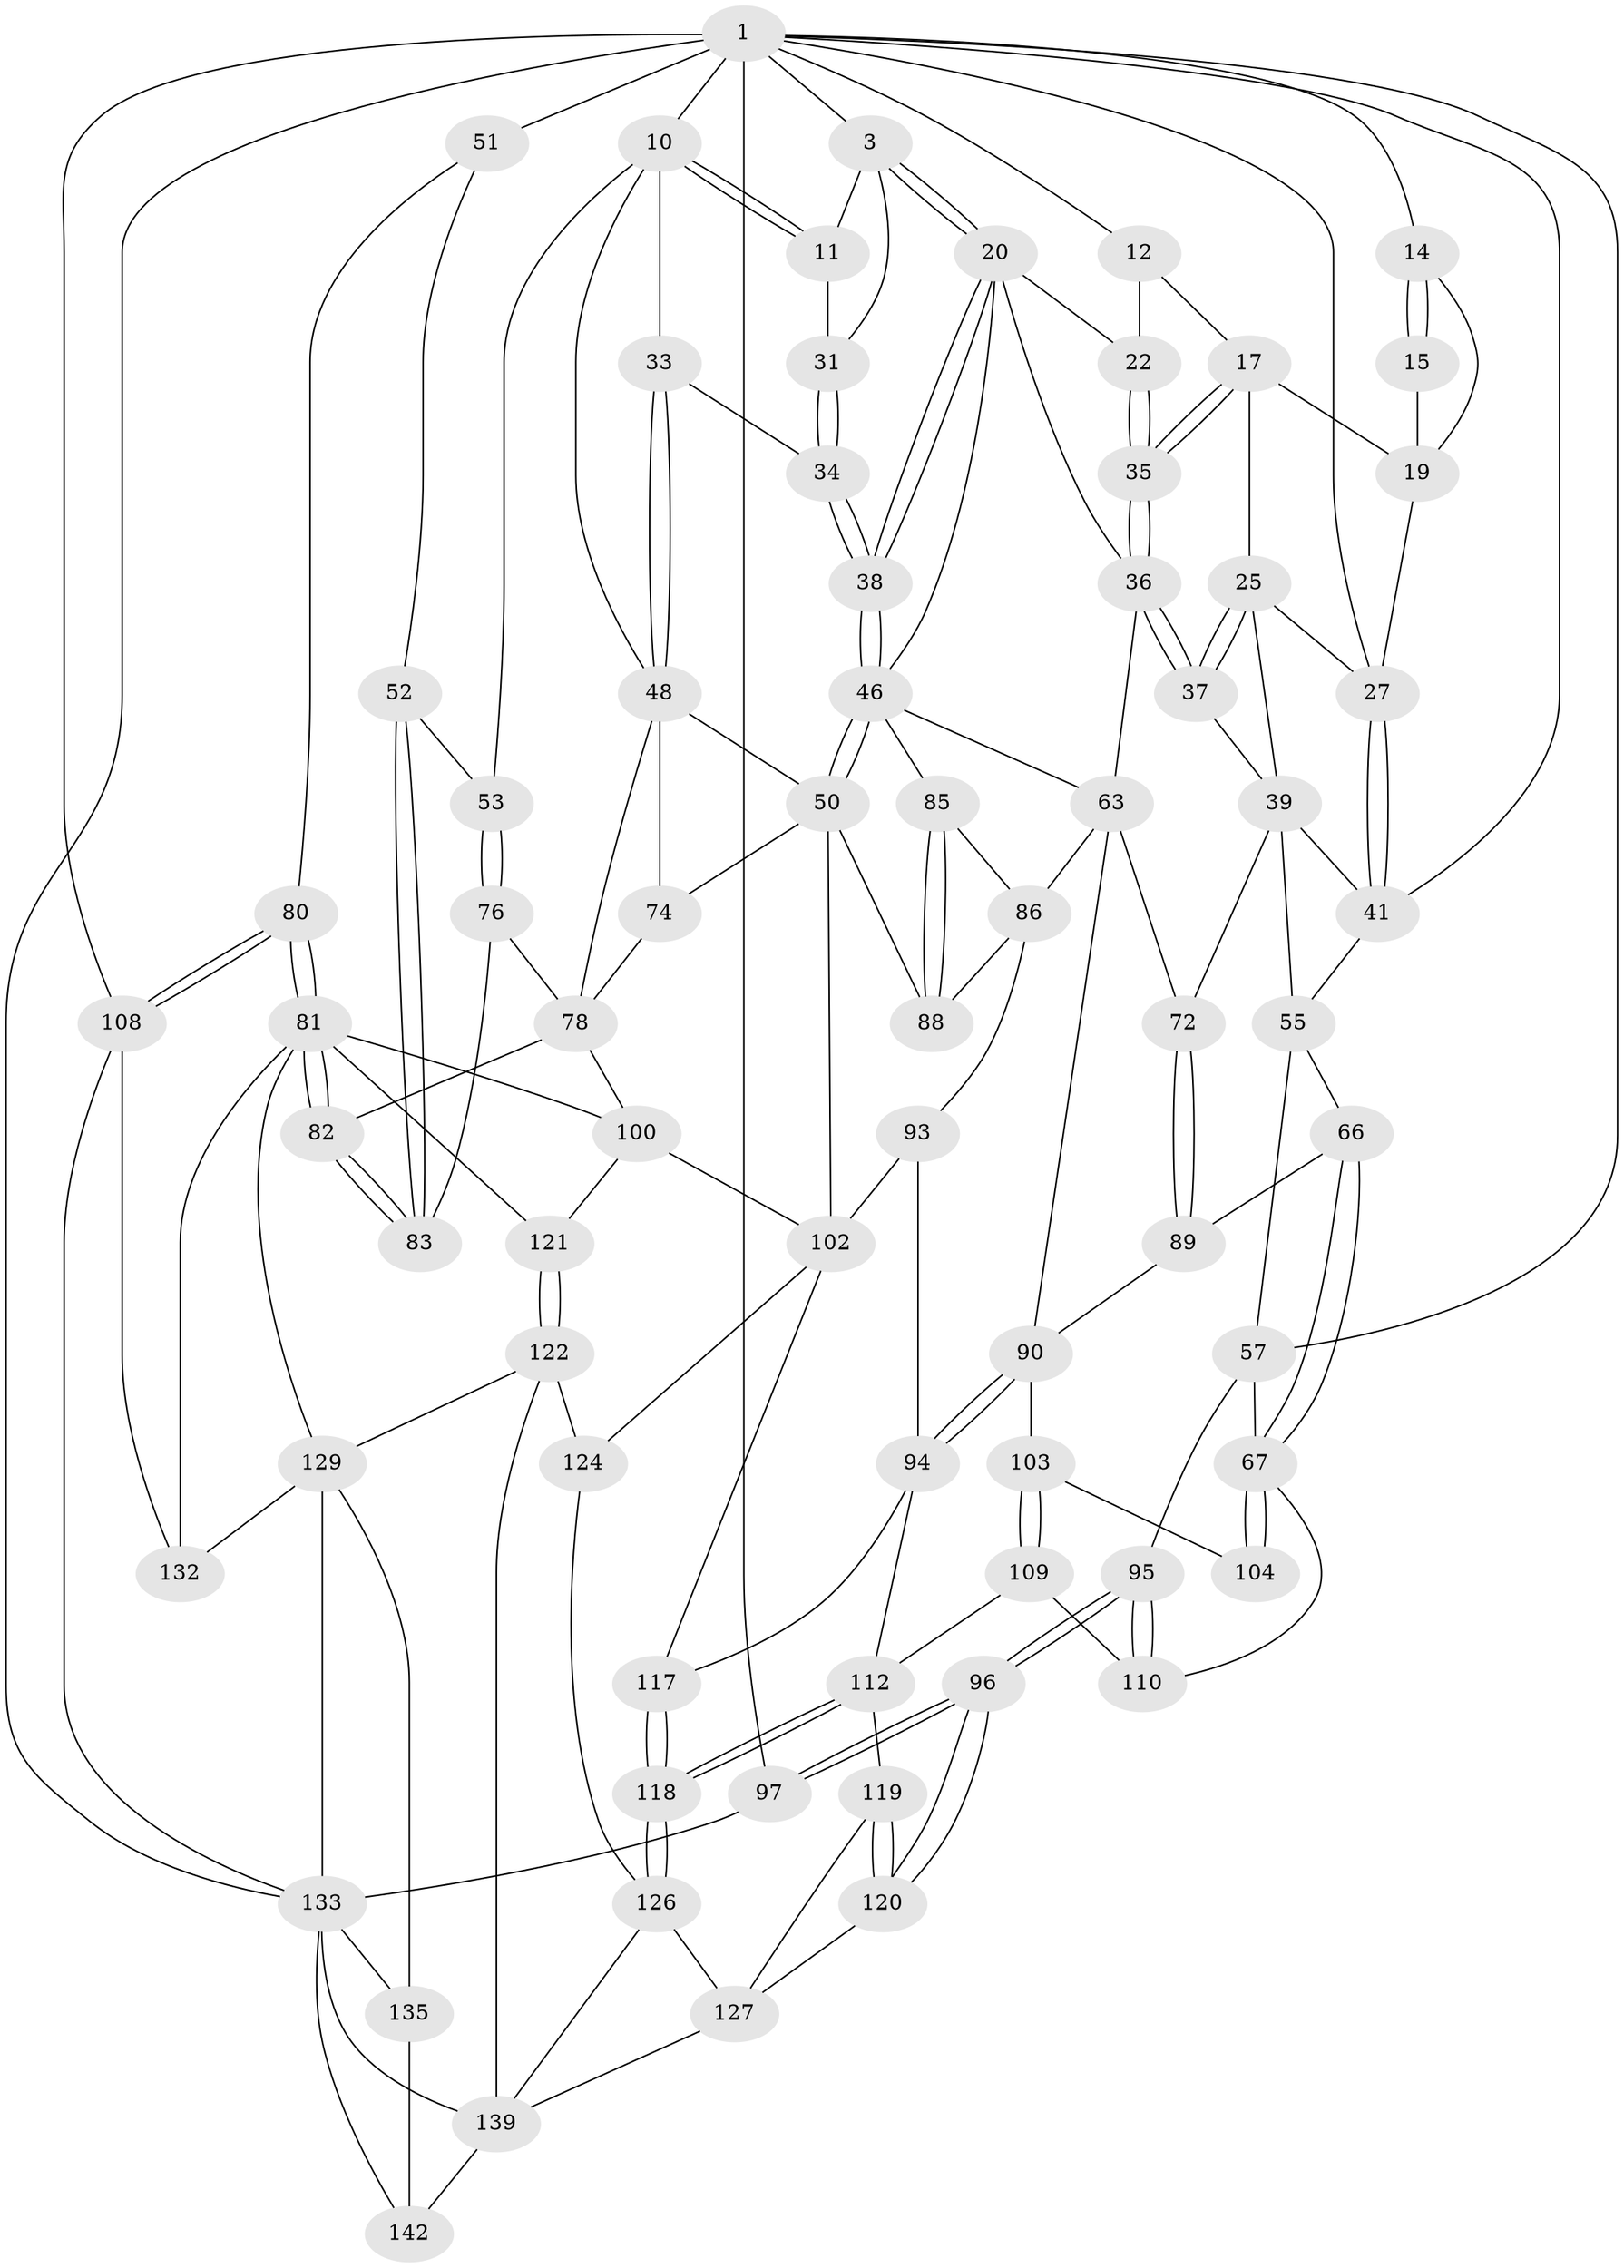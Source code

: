 // original degree distribution, {4: 0.22297297297297297, 5: 0.5337837837837838, 3: 0.02027027027027027, 6: 0.22297297297297297}
// Generated by graph-tools (version 1.1) at 2025/17/03/09/25 04:17:10]
// undirected, 74 vertices, 174 edges
graph export_dot {
graph [start="1"]
  node [color=gray90,style=filled];
  1 [pos="+0.9568669079094034+0",super="+2+7"];
  3 [pos="+0.5848682808804971+0.06878788292202381",super="+4"];
  10 [pos="+0.9423997194315785+0.1571532400658039",super="+32"];
  11 [pos="+0.8494404300169759+0.1051704555434715",super="+23"];
  12 [pos="+0.3981917932883373+0",super="+16"];
  14 [pos="+0+0"];
  15 [pos="+0.23800086291535202+0"];
  17 [pos="+0.29198057034123726+0.11076814077713035",super="+18"];
  19 [pos="+0.1948408220190634+0.06797915943639912",super="+24"];
  20 [pos="+0.5814540126833663+0.08528364252266285",super="+21"];
  22 [pos="+0.4239858062021129+0.13966648299595605"];
  25 [pos="+0.21532981032418239+0.1559705158554044",super="+26"];
  27 [pos="+0.17094259559392602+0.16639343519713798",super="+28"];
  31 [pos="+0.7840417614385986+0.16051425394008395"];
  33 [pos="+0.7905858575007155+0.18485497334571394"];
  34 [pos="+0.7813825575686613+0.17454483952093652"];
  35 [pos="+0.36484855070642835+0.24943550335738604"];
  36 [pos="+0.3673222742053076+0.2745476108189481",super="+45"];
  37 [pos="+0.27084753881790624+0.2857773559735556"];
  38 [pos="+0.7331151261752045+0.20673422582148418"];
  39 [pos="+0.23620190629938706+0.3021481918169063",super="+58+40"];
  41 [pos="+0.13106177226164475+0.19382047314382747",super="+42"];
  46 [pos="+0.7018112116995211+0.28095771792415525",super="+47"];
  48 [pos="+0.7868234651063443+0.32995860691296897",super="+49+60"];
  50 [pos="+0.7386519390075947+0.33228293595188635",super="+64"];
  51 [pos="+1+0.3547723337828669",super="+79"];
  52 [pos="+0.9875206042215338+0.35653719214321605"];
  53 [pos="+0.9517432902870294+0.3564953256893626"];
  55 [pos="+0.0878388307167442+0.30541192503579084",super="+56+59"];
  57 [pos="+0+0.09176981174752909",super="+69"];
  63 [pos="+0.38766201001930434+0.3553152745392656",super="+70"];
  66 [pos="+0.10499654970759502+0.44175865016651905"];
  67 [pos="+0.10018040692680663+0.4447974291268764",super="+68"];
  72 [pos="+0.2971953582749673+0.4325194138548655"];
  74 [pos="+0.7981615146182442+0.48960106123906866",super="+75"];
  76 [pos="+0.9435943986438589+0.38290184028598484",super="+77"];
  78 [pos="+0.8978387399698093+0.48139976141167257",super="+98"];
  80 [pos="+1+0.6921983726678403"];
  81 [pos="+1+0.6902377401476996",super="+114"];
  82 [pos="+1+0.6167224023702664"];
  83 [pos="+0.9825378922768094+0.5057799934540177"];
  85 [pos="+0.48072722763326764+0.4498159441101253"];
  86 [pos="+0.42074257023337414+0.45981205374970724",super="+92"];
  88 [pos="+0.5160945569981292+0.5044320835619905"];
  89 [pos="+0.20676780411567205+0.5114128169245152"];
  90 [pos="+0.3149226807411013+0.5823938117452881",super="+91"];
  93 [pos="+0.3931136652816749+0.5855840082119191"];
  94 [pos="+0.3357796269473393+0.5960503312728609",super="+111"];
  95 [pos="+0+0.8229500841079647"];
  96 [pos="+0+0.9693429948957051"];
  97 [pos="+0+1"];
  100 [pos="+0.7699314798666567+0.6228211007874721",super="+101"];
  102 [pos="+0.6004336249647966+0.6307128456269468",super="+106"];
  103 [pos="+0.17554637592885797+0.6265645940332496"];
  104 [pos="+0.11288625196994662+0.5582885362780979"];
  108 [pos="+1+0.9228767620916634",super="+136"];
  109 [pos="+0.15535373820201742+0.6856437900141799"];
  110 [pos="+0.047581466801918756+0.6648777729602615"];
  112 [pos="+0.31653340687286996+0.6519167958798462",super="+113"];
  117 [pos="+0.38528735713797657+0.7246541979324966"];
  118 [pos="+0.32237969694023816+0.8058125815538085"];
  119 [pos="+0.18298674774614718+0.76359575424599"];
  120 [pos="+0+0.8972210337201818"];
  121 [pos="+0.6366224302967712+0.7647128928070348"];
  122 [pos="+0.6355749244458309+0.8519463343486599",super="+123"];
  124 [pos="+0.47851645849439495+0.7476188701155342"];
  126 [pos="+0.3198844746650595+0.831807676594311",super="+128"];
  127 [pos="+0.2805362659164758+0.8427247504684892",super="+138"];
  129 [pos="+0.8058955958543907+0.7736501675961305",super="+131+130"];
  132 [pos="+0.8586996660498423+0.8031324657896504"];
  133 [pos="+0.7873541857348659+0.9338773116350605",super="+137+134"];
  135 [pos="+0.6632555614707021+0.8904187516401917"];
  139 [pos="+0.3962863937663325+0.85543045740739",super="+141+140"];
  142 [pos="+0.645204140744393+0.9484094035569272"];
  1 -- 3;
  1 -- 12;
  1 -- 97 [weight=2];
  1 -- 133;
  1 -- 41;
  1 -- 10;
  1 -- 108;
  1 -- 14;
  1 -- 51 [weight=2];
  1 -- 57;
  1 -- 27;
  3 -- 20;
  3 -- 20;
  3 -- 11 [weight=2];
  3 -- 31;
  10 -- 11;
  10 -- 11;
  10 -- 33;
  10 -- 53;
  10 -- 48;
  11 -- 31;
  12 -- 17;
  12 -- 22;
  14 -- 15;
  14 -- 15;
  14 -- 19;
  15 -- 19;
  17 -- 35;
  17 -- 35;
  17 -- 19;
  17 -- 25;
  19 -- 27;
  20 -- 38;
  20 -- 38;
  20 -- 36;
  20 -- 22;
  20 -- 46;
  22 -- 35;
  22 -- 35;
  25 -- 37;
  25 -- 37;
  25 -- 27;
  25 -- 39;
  27 -- 41;
  27 -- 41;
  31 -- 34;
  31 -- 34;
  33 -- 34;
  33 -- 48;
  33 -- 48;
  34 -- 38;
  34 -- 38;
  35 -- 36;
  35 -- 36;
  36 -- 37;
  36 -- 37;
  36 -- 63;
  37 -- 39;
  38 -- 46;
  38 -- 46;
  39 -- 72;
  39 -- 55 [weight=2];
  39 -- 41;
  41 -- 55;
  46 -- 50 [weight=2];
  46 -- 50;
  46 -- 85;
  46 -- 63;
  48 -- 50;
  48 -- 74 [weight=2];
  48 -- 78;
  50 -- 102;
  50 -- 88;
  50 -- 74;
  51 -- 52;
  51 -- 80;
  52 -- 53;
  52 -- 83;
  52 -- 83;
  53 -- 76;
  53 -- 76;
  55 -- 57;
  55 -- 66;
  57 -- 67;
  57 -- 95;
  63 -- 72;
  63 -- 90;
  63 -- 86;
  66 -- 67;
  66 -- 67;
  66 -- 89;
  67 -- 104 [weight=2];
  67 -- 104;
  67 -- 110;
  72 -- 89;
  72 -- 89;
  74 -- 78;
  76 -- 83;
  76 -- 78;
  78 -- 82;
  78 -- 100;
  80 -- 81;
  80 -- 81;
  80 -- 108;
  80 -- 108;
  81 -- 82;
  81 -- 82;
  81 -- 129;
  81 -- 100;
  81 -- 132;
  81 -- 121;
  82 -- 83;
  82 -- 83;
  85 -- 86;
  85 -- 88;
  85 -- 88;
  86 -- 88;
  86 -- 93;
  89 -- 90;
  90 -- 94;
  90 -- 94;
  90 -- 103;
  93 -- 94;
  93 -- 102;
  94 -- 112;
  94 -- 117;
  95 -- 96;
  95 -- 96;
  95 -- 110;
  95 -- 110;
  96 -- 97;
  96 -- 97;
  96 -- 120;
  96 -- 120;
  97 -- 133;
  100 -- 121;
  100 -- 102;
  102 -- 117;
  102 -- 124;
  103 -- 104;
  103 -- 109;
  103 -- 109;
  108 -- 132;
  108 -- 133;
  109 -- 110;
  109 -- 112;
  112 -- 118;
  112 -- 118;
  112 -- 119;
  117 -- 118;
  117 -- 118;
  118 -- 126;
  118 -- 126;
  119 -- 120;
  119 -- 120;
  119 -- 127;
  120 -- 127;
  121 -- 122;
  121 -- 122;
  122 -- 129;
  122 -- 139;
  122 -- 124;
  124 -- 126;
  126 -- 127;
  126 -- 139;
  127 -- 139;
  129 -- 132;
  129 -- 133;
  129 -- 135;
  133 -- 135;
  133 -- 139 [weight=2];
  133 -- 142;
  135 -- 142;
  139 -- 142;
}

